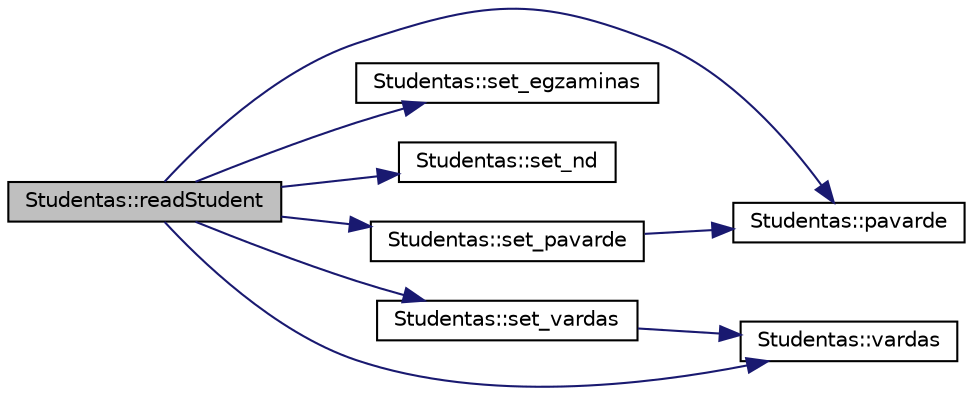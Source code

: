 digraph "Studentas::readStudent"
{
 // LATEX_PDF_SIZE
  edge [fontname="Helvetica",fontsize="10",labelfontname="Helvetica",labelfontsize="10"];
  node [fontname="Helvetica",fontsize="10",shape=record];
  rankdir="LR";
  Node1 [label="Studentas::readStudent",height=0.2,width=0.4,color="black", fillcolor="grey75", style="filled", fontcolor="black",tooltip=" "];
  Node1 -> Node2 [color="midnightblue",fontsize="10",style="solid"];
  Node2 [label="Studentas::pavarde",height=0.2,width=0.4,color="black", fillcolor="white", style="filled",URL="$class_studentas.html#af80936870cf0e4d66ae5cab31461e8ec",tooltip=" "];
  Node1 -> Node3 [color="midnightblue",fontsize="10",style="solid"];
  Node3 [label="Studentas::set_egzaminas",height=0.2,width=0.4,color="black", fillcolor="white", style="filled",URL="$class_studentas.html#a5b7d48a559b80d2f6aae027646798e11",tooltip=" "];
  Node1 -> Node4 [color="midnightblue",fontsize="10",style="solid"];
  Node4 [label="Studentas::set_nd",height=0.2,width=0.4,color="black", fillcolor="white", style="filled",URL="$class_studentas.html#a5c9b81a14a2680fc0c6c744584b6372f",tooltip=" "];
  Node1 -> Node5 [color="midnightblue",fontsize="10",style="solid"];
  Node5 [label="Studentas::set_pavarde",height=0.2,width=0.4,color="black", fillcolor="white", style="filled",URL="$class_studentas.html#aa0639e3fd4e99db2a3ef1fb7bf51d49e",tooltip=" "];
  Node5 -> Node2 [color="midnightblue",fontsize="10",style="solid"];
  Node1 -> Node6 [color="midnightblue",fontsize="10",style="solid"];
  Node6 [label="Studentas::set_vardas",height=0.2,width=0.4,color="black", fillcolor="white", style="filled",URL="$class_studentas.html#af2c7d2fe132be342d78c36d85e286461",tooltip=" "];
  Node6 -> Node7 [color="midnightblue",fontsize="10",style="solid"];
  Node7 [label="Studentas::vardas",height=0.2,width=0.4,color="black", fillcolor="white", style="filled",URL="$class_studentas.html#a000a73298cd723400eeea22427bd437b",tooltip=" "];
  Node1 -> Node7 [color="midnightblue",fontsize="10",style="solid"];
}

